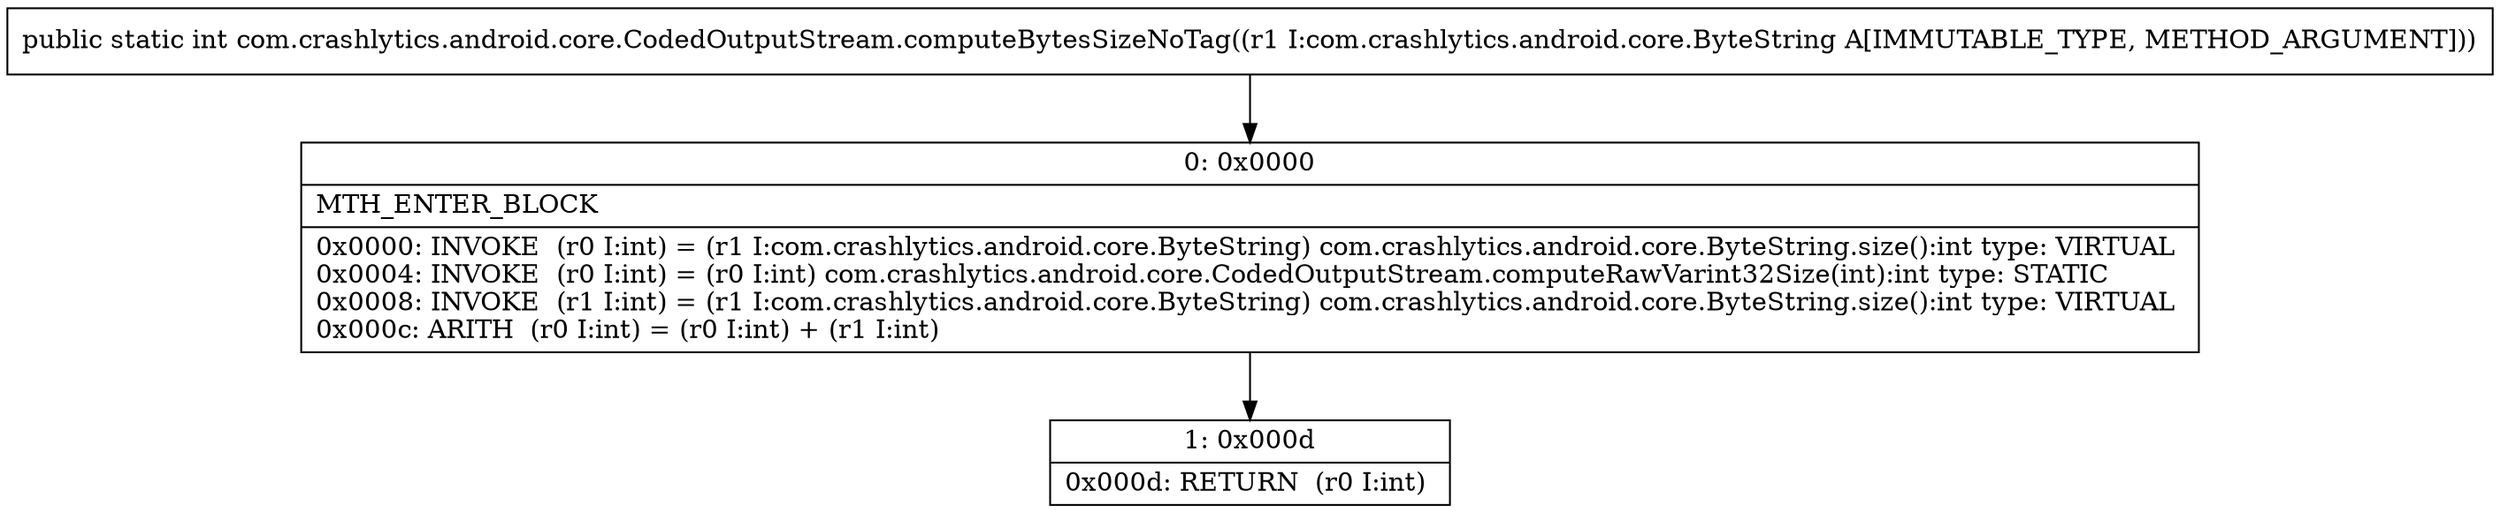 digraph "CFG forcom.crashlytics.android.core.CodedOutputStream.computeBytesSizeNoTag(Lcom\/crashlytics\/android\/core\/ByteString;)I" {
Node_0 [shape=record,label="{0\:\ 0x0000|MTH_ENTER_BLOCK\l|0x0000: INVOKE  (r0 I:int) = (r1 I:com.crashlytics.android.core.ByteString) com.crashlytics.android.core.ByteString.size():int type: VIRTUAL \l0x0004: INVOKE  (r0 I:int) = (r0 I:int) com.crashlytics.android.core.CodedOutputStream.computeRawVarint32Size(int):int type: STATIC \l0x0008: INVOKE  (r1 I:int) = (r1 I:com.crashlytics.android.core.ByteString) com.crashlytics.android.core.ByteString.size():int type: VIRTUAL \l0x000c: ARITH  (r0 I:int) = (r0 I:int) + (r1 I:int) \l}"];
Node_1 [shape=record,label="{1\:\ 0x000d|0x000d: RETURN  (r0 I:int) \l}"];
MethodNode[shape=record,label="{public static int com.crashlytics.android.core.CodedOutputStream.computeBytesSizeNoTag((r1 I:com.crashlytics.android.core.ByteString A[IMMUTABLE_TYPE, METHOD_ARGUMENT])) }"];
MethodNode -> Node_0;
Node_0 -> Node_1;
}

